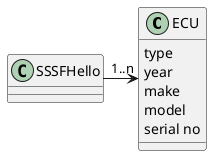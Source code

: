 @startuml
class ECU{
    type
    year
    make
    model
    serial no
}
class SSSFHello{

}
SSSFHello ->"1..n" ECU
@enduml